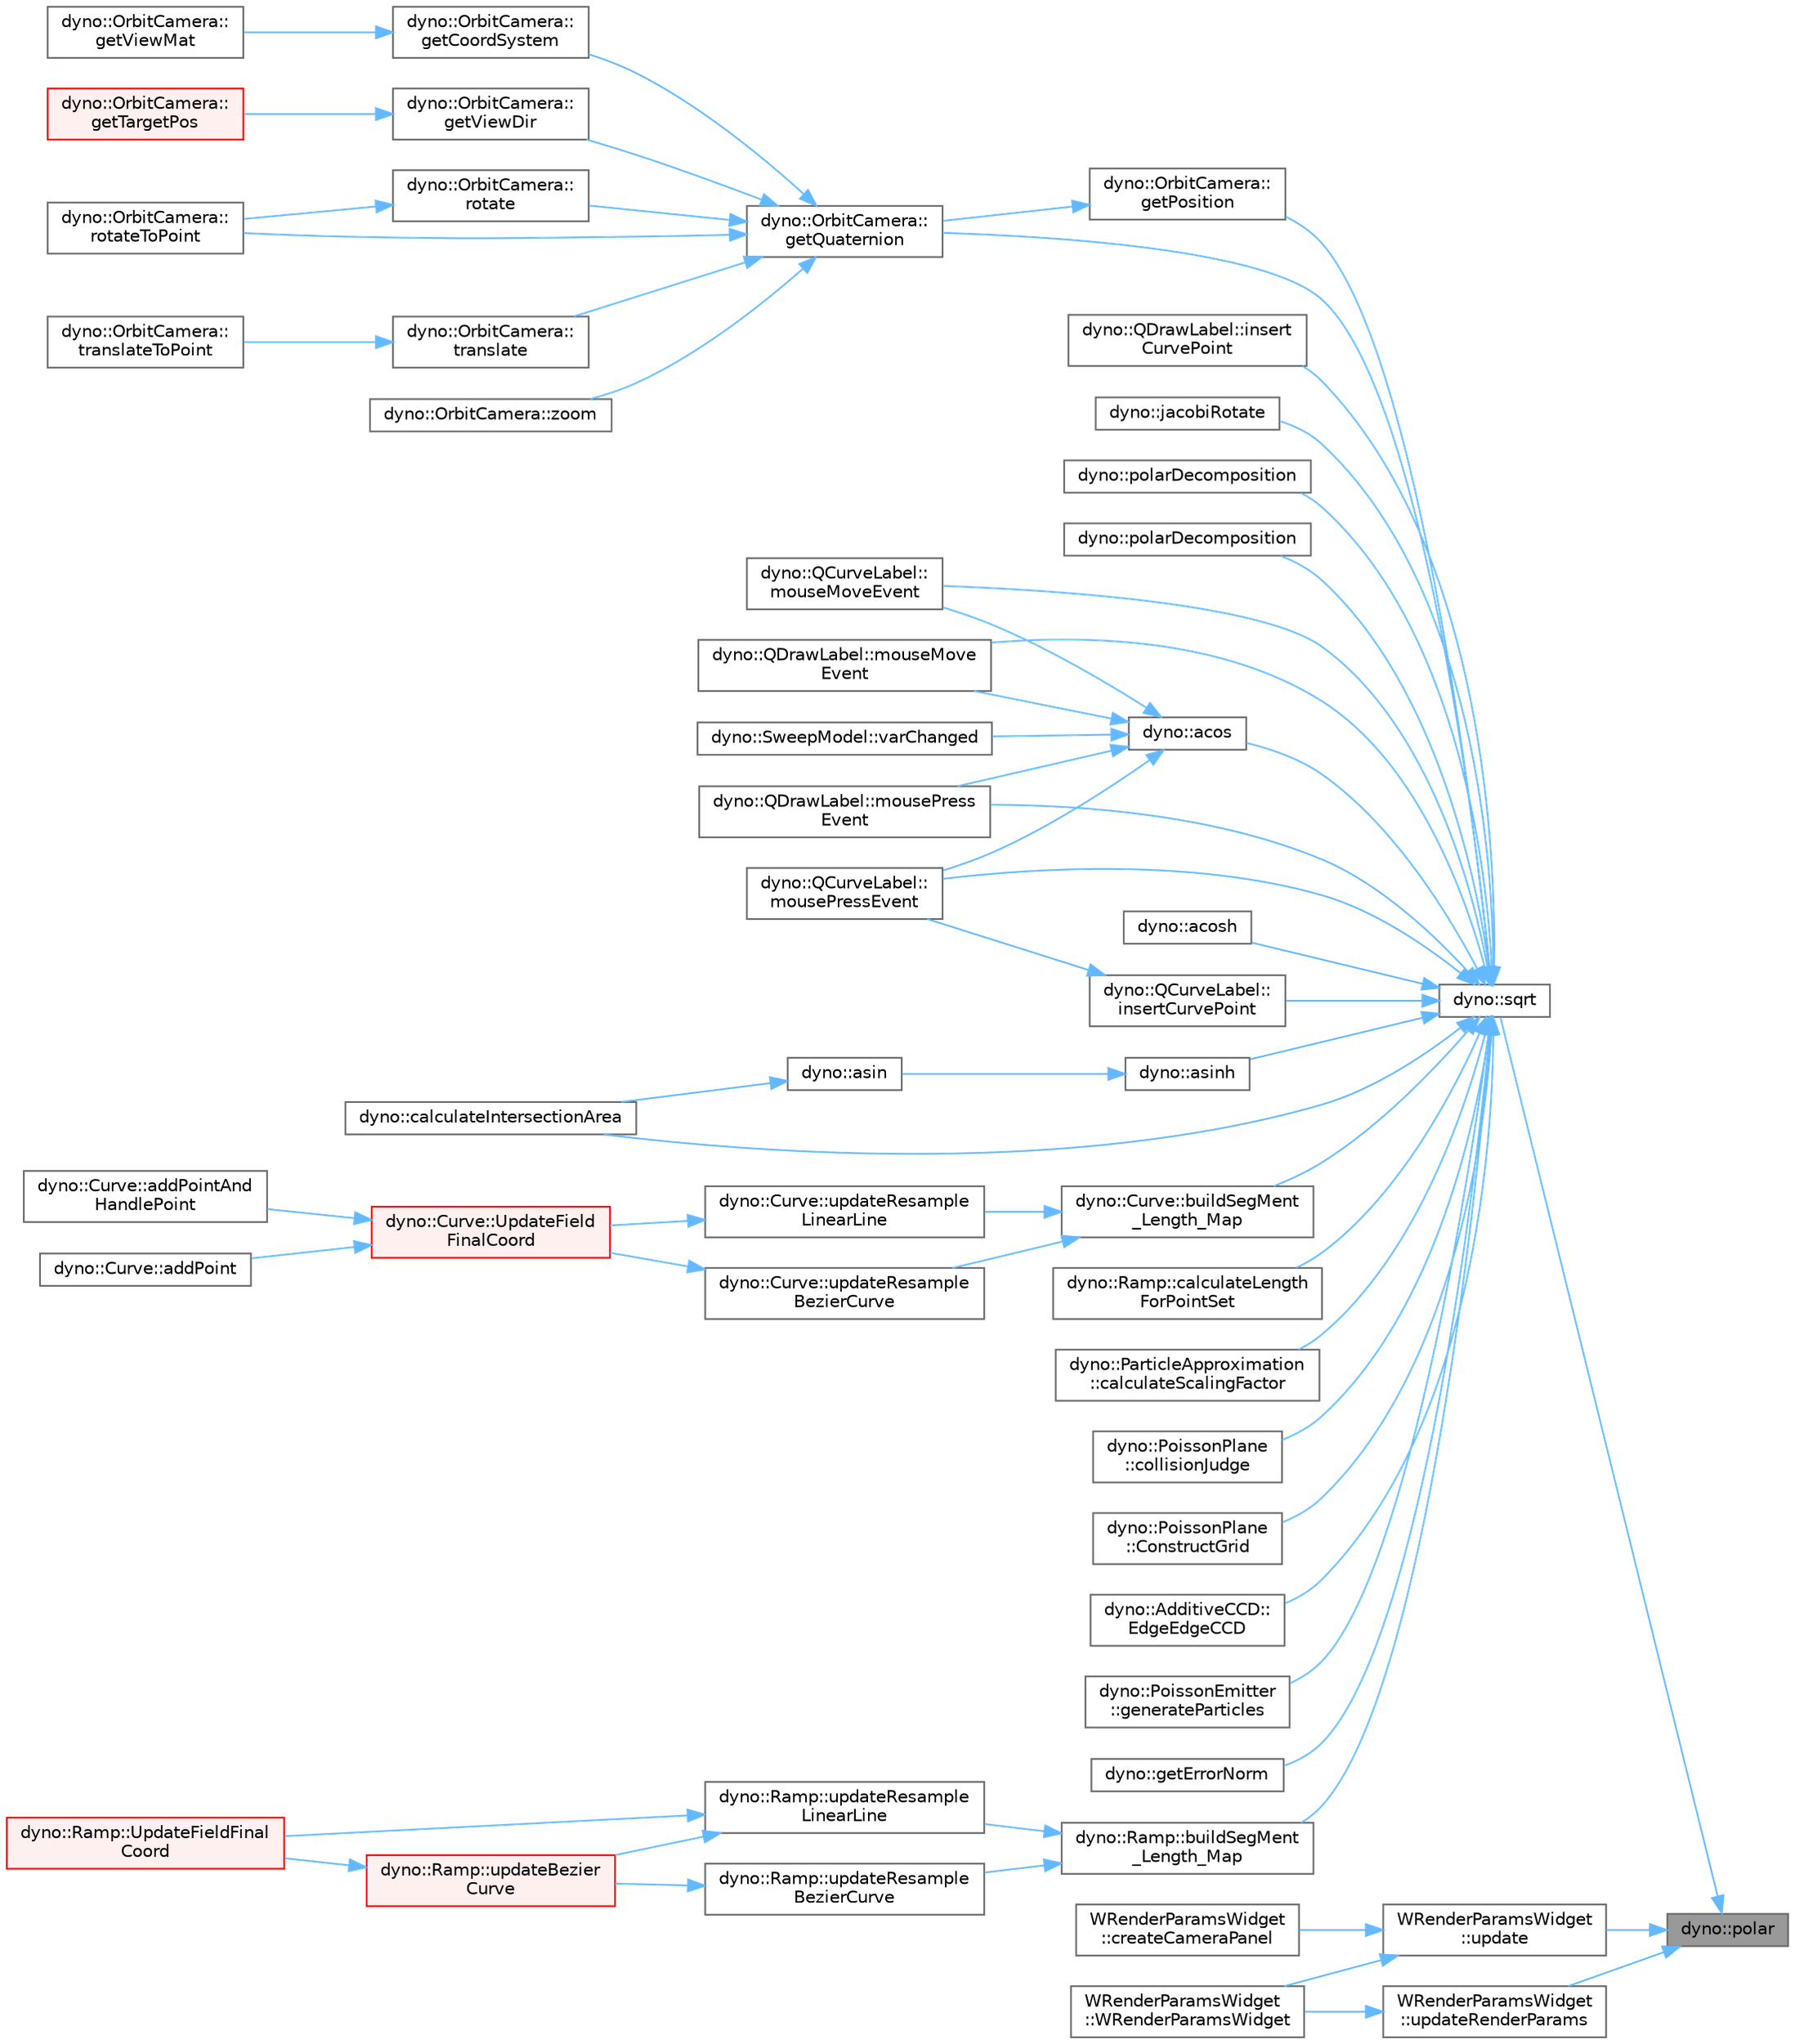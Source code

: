 digraph "dyno::polar"
{
 // LATEX_PDF_SIZE
  bgcolor="transparent";
  edge [fontname=Helvetica,fontsize=10,labelfontname=Helvetica,labelfontsize=10];
  node [fontname=Helvetica,fontsize=10,shape=box,height=0.2,width=0.4];
  rankdir="RL";
  Node1 [id="Node000001",label="dyno::polar",height=0.2,width=0.4,color="gray40", fillcolor="grey60", style="filled", fontcolor="black",tooltip=" "];
  Node1 -> Node2 [id="edge1_Node000001_Node000002",dir="back",color="steelblue1",style="solid",tooltip=" "];
  Node2 [id="Node000002",label="dyno::sqrt",height=0.2,width=0.4,color="grey40", fillcolor="white", style="filled",URL="$namespacedyno.html#ac2d9bbc99f7fd7afbe6b0889eff86281",tooltip=" "];
  Node2 -> Node3 [id="edge2_Node000002_Node000003",dir="back",color="steelblue1",style="solid",tooltip=" "];
  Node3 [id="Node000003",label="dyno::acos",height=0.2,width=0.4,color="grey40", fillcolor="white", style="filled",URL="$namespacedyno.html#a98298b4e601b96fbc2f81636d0b94096",tooltip=" "];
  Node3 -> Node4 [id="edge3_Node000003_Node000004",dir="back",color="steelblue1",style="solid",tooltip=" "];
  Node4 [id="Node000004",label="dyno::QCurveLabel::\lmouseMoveEvent",height=0.2,width=0.4,color="grey40", fillcolor="white", style="filled",URL="$classdyno_1_1_q_curve_label.html#a3dbf69c68750200a38ab87de5073a203",tooltip=" "];
  Node3 -> Node5 [id="edge4_Node000003_Node000005",dir="back",color="steelblue1",style="solid",tooltip=" "];
  Node5 [id="Node000005",label="dyno::QDrawLabel::mouseMove\lEvent",height=0.2,width=0.4,color="grey40", fillcolor="white", style="filled",URL="$classdyno_1_1_q_draw_label.html#a855e81bc7d92b66d116515b771fe0343",tooltip=" "];
  Node3 -> Node6 [id="edge5_Node000003_Node000006",dir="back",color="steelblue1",style="solid",tooltip=" "];
  Node6 [id="Node000006",label="dyno::QCurveLabel::\lmousePressEvent",height=0.2,width=0.4,color="grey40", fillcolor="white", style="filled",URL="$classdyno_1_1_q_curve_label.html#a7e37241f3d13ff30a53b3d07ceb6adb8",tooltip=" "];
  Node3 -> Node7 [id="edge6_Node000003_Node000007",dir="back",color="steelblue1",style="solid",tooltip=" "];
  Node7 [id="Node000007",label="dyno::QDrawLabel::mousePress\lEvent",height=0.2,width=0.4,color="grey40", fillcolor="white", style="filled",URL="$classdyno_1_1_q_draw_label.html#a49d7e8c557e1285d6d505518fa9be714",tooltip=" "];
  Node3 -> Node8 [id="edge7_Node000003_Node000008",dir="back",color="steelblue1",style="solid",tooltip=" "];
  Node8 [id="Node000008",label="dyno::SweepModel::varChanged",height=0.2,width=0.4,color="grey40", fillcolor="white", style="filled",URL="$classdyno_1_1_sweep_model.html#ac96f18020ac1c5870bab11cc965ea62e",tooltip=" "];
  Node2 -> Node9 [id="edge8_Node000002_Node000009",dir="back",color="steelblue1",style="solid",tooltip=" "];
  Node9 [id="Node000009",label="dyno::acosh",height=0.2,width=0.4,color="grey40", fillcolor="white", style="filled",URL="$namespacedyno.html#ab19b0b2c588fe0c937ffed38d97d613f",tooltip=" "];
  Node2 -> Node10 [id="edge9_Node000002_Node000010",dir="back",color="steelblue1",style="solid",tooltip=" "];
  Node10 [id="Node000010",label="dyno::asinh",height=0.2,width=0.4,color="grey40", fillcolor="white", style="filled",URL="$namespacedyno.html#abb5fa1dd5c7c3a0c6ff69f6c4544b2a9",tooltip=" "];
  Node10 -> Node11 [id="edge10_Node000010_Node000011",dir="back",color="steelblue1",style="solid",tooltip=" "];
  Node11 [id="Node000011",label="dyno::asin",height=0.2,width=0.4,color="grey40", fillcolor="white", style="filled",URL="$namespacedyno.html#af01ec3c9969a92be588a0d417e2e7f47",tooltip=" "];
  Node11 -> Node12 [id="edge11_Node000011_Node000012",dir="back",color="steelblue1",style="solid",tooltip=" "];
  Node12 [id="Node000012",label="dyno::calculateIntersectionArea",height=0.2,width=0.4,color="grey40", fillcolor="white", style="filled",URL="$namespacedyno.html#a94de691fb290dd4ffeeab57cc41978d4",tooltip="Calculate the intersection area between a sphere and a triangle by using the domain decompsotion algo..."];
  Node2 -> Node13 [id="edge12_Node000002_Node000013",dir="back",color="steelblue1",style="solid",tooltip=" "];
  Node13 [id="Node000013",label="dyno::Curve::buildSegMent\l_Length_Map",height=0.2,width=0.4,color="grey40", fillcolor="white", style="filled",URL="$classdyno_1_1_curve.html#a5d4f4f46ac9c6e6530117304524042eb",tooltip=" "];
  Node13 -> Node14 [id="edge13_Node000013_Node000014",dir="back",color="steelblue1",style="solid",tooltip=" "];
  Node14 [id="Node000014",label="dyno::Curve::updateResample\lBezierCurve",height=0.2,width=0.4,color="grey40", fillcolor="white", style="filled",URL="$classdyno_1_1_curve.html#a1ae9f76a2148ab26374b2e1838a33c1d",tooltip=" "];
  Node14 -> Node15 [id="edge14_Node000014_Node000015",dir="back",color="steelblue1",style="solid",tooltip=" "];
  Node15 [id="Node000015",label="dyno::Curve::UpdateField\lFinalCoord",height=0.2,width=0.4,color="red", fillcolor="#FFF0F0", style="filled",URL="$classdyno_1_1_curve.html#a7db3e6ec645d16dcf56e43cc54fbe459",tooltip=" "];
  Node15 -> Node16 [id="edge15_Node000015_Node000016",dir="back",color="steelblue1",style="solid",tooltip=" "];
  Node16 [id="Node000016",label="dyno::Curve::addPoint",height=0.2,width=0.4,color="grey40", fillcolor="white", style="filled",URL="$classdyno_1_1_curve.html#a9ee72789324f8d07f2620568574b9673",tooltip=" "];
  Node15 -> Node17 [id="edge16_Node000015_Node000017",dir="back",color="steelblue1",style="solid",tooltip=" "];
  Node17 [id="Node000017",label="dyno::Curve::addPointAnd\lHandlePoint",height=0.2,width=0.4,color="grey40", fillcolor="white", style="filled",URL="$classdyno_1_1_curve.html#a5a17fe347588795f55bc038d77b506db",tooltip=" "];
  Node13 -> Node29 [id="edge17_Node000013_Node000029",dir="back",color="steelblue1",style="solid",tooltip=" "];
  Node29 [id="Node000029",label="dyno::Curve::updateResample\lLinearLine",height=0.2,width=0.4,color="grey40", fillcolor="white", style="filled",URL="$classdyno_1_1_curve.html#ac7ff893e251801e7d088ca1db2dae675",tooltip=" "];
  Node29 -> Node15 [id="edge18_Node000029_Node000015",dir="back",color="steelblue1",style="solid",tooltip=" "];
  Node2 -> Node30 [id="edge19_Node000002_Node000030",dir="back",color="steelblue1",style="solid",tooltip=" "];
  Node30 [id="Node000030",label="dyno::Ramp::buildSegMent\l_Length_Map",height=0.2,width=0.4,color="grey40", fillcolor="white", style="filled",URL="$classdyno_1_1_ramp.html#a0c140953e46ff8e31aee3b312b2bc8cb",tooltip=" "];
  Node30 -> Node31 [id="edge20_Node000030_Node000031",dir="back",color="steelblue1",style="solid",tooltip=" "];
  Node31 [id="Node000031",label="dyno::Ramp::updateResample\lBezierCurve",height=0.2,width=0.4,color="grey40", fillcolor="white", style="filled",URL="$classdyno_1_1_ramp.html#a557759f2a89a570ba847b512a854215d",tooltip=" "];
  Node31 -> Node32 [id="edge21_Node000031_Node000032",dir="back",color="steelblue1",style="solid",tooltip=" "];
  Node32 [id="Node000032",label="dyno::Ramp::updateBezier\lCurve",height=0.2,width=0.4,color="red", fillcolor="#FFF0F0", style="filled",URL="$classdyno_1_1_ramp.html#aa5d46c37a5bca89f59d3134bb99ea694",tooltip=" "];
  Node32 -> Node38 [id="edge22_Node000032_Node000038",dir="back",color="steelblue1",style="solid",tooltip=" "];
  Node38 [id="Node000038",label="dyno::Ramp::UpdateFieldFinal\lCoord",height=0.2,width=0.4,color="red", fillcolor="#FFF0F0", style="filled",URL="$classdyno_1_1_ramp.html#a5b77c6dd3ab71d55034225a441da225d",tooltip=" "];
  Node30 -> Node47 [id="edge23_Node000030_Node000047",dir="back",color="steelblue1",style="solid",tooltip=" "];
  Node47 [id="Node000047",label="dyno::Ramp::updateResample\lLinearLine",height=0.2,width=0.4,color="grey40", fillcolor="white", style="filled",URL="$classdyno_1_1_ramp.html#aaddf949a5bd92f35b9cea87273a39995",tooltip=" "];
  Node47 -> Node32 [id="edge24_Node000047_Node000032",dir="back",color="steelblue1",style="solid",tooltip=" "];
  Node47 -> Node38 [id="edge25_Node000047_Node000038",dir="back",color="steelblue1",style="solid",tooltip=" "];
  Node2 -> Node12 [id="edge26_Node000002_Node000012",dir="back",color="steelblue1",style="solid",tooltip=" "];
  Node2 -> Node48 [id="edge27_Node000002_Node000048",dir="back",color="steelblue1",style="solid",tooltip=" "];
  Node48 [id="Node000048",label="dyno::Ramp::calculateLength\lForPointSet",height=0.2,width=0.4,color="grey40", fillcolor="white", style="filled",URL="$classdyno_1_1_ramp.html#a7aa6291022783dad0e0bf1e7f3e6fc82",tooltip=" "];
  Node2 -> Node49 [id="edge28_Node000002_Node000049",dir="back",color="steelblue1",style="solid",tooltip=" "];
  Node49 [id="Node000049",label="dyno::ParticleApproximation\l::calculateScalingFactor",height=0.2,width=0.4,color="grey40", fillcolor="white", style="filled",URL="$classdyno_1_1_particle_approximation.html#aa5fdb182861ef8267570e2475dbdac33",tooltip=" "];
  Node2 -> Node50 [id="edge29_Node000002_Node000050",dir="back",color="steelblue1",style="solid",tooltip=" "];
  Node50 [id="Node000050",label="dyno::PoissonPlane\l::collisionJudge",height=0.2,width=0.4,color="grey40", fillcolor="white", style="filled",URL="$classdyno_1_1_poisson_plane.html#a5ee1d42bfebfba0389fe28270490a668",tooltip=" "];
  Node2 -> Node51 [id="edge30_Node000002_Node000051",dir="back",color="steelblue1",style="solid",tooltip=" "];
  Node51 [id="Node000051",label="dyno::PoissonPlane\l::ConstructGrid",height=0.2,width=0.4,color="grey40", fillcolor="white", style="filled",URL="$classdyno_1_1_poisson_plane.html#a74a9c53631f2b1e1531770adcf8bf45c",tooltip=" "];
  Node2 -> Node52 [id="edge31_Node000002_Node000052",dir="back",color="steelblue1",style="solid",tooltip=" "];
  Node52 [id="Node000052",label="dyno::AdditiveCCD::\lEdgeEdgeCCD",height=0.2,width=0.4,color="grey40", fillcolor="white", style="filled",URL="$classdyno_1_1_additive_c_c_d.html#a9b3acb2efa19389f1c322e1ccfb82950",tooltip="Do a continuous collision detection between two edges."];
  Node2 -> Node53 [id="edge32_Node000002_Node000053",dir="back",color="steelblue1",style="solid",tooltip=" "];
  Node53 [id="Node000053",label="dyno::PoissonEmitter\l::generateParticles",height=0.2,width=0.4,color="grey40", fillcolor="white", style="filled",URL="$classdyno_1_1_poisson_emitter.html#a5ca92f81f9d5d8f9f043071f462631d1",tooltip=" "];
  Node2 -> Node54 [id="edge33_Node000002_Node000054",dir="back",color="steelblue1",style="solid",tooltip=" "];
  Node54 [id="Node000054",label="dyno::getErrorNorm",height=0.2,width=0.4,color="grey40", fillcolor="white", style="filled",URL="$namespacedyno.html#a98807272fa40743068abe5e30d00abe2",tooltip=" "];
  Node2 -> Node55 [id="edge34_Node000002_Node000055",dir="back",color="steelblue1",style="solid",tooltip=" "];
  Node55 [id="Node000055",label="dyno::OrbitCamera::\lgetPosition",height=0.2,width=0.4,color="grey40", fillcolor="white", style="filled",URL="$classdyno_1_1_orbit_camera.html#a4202f17c8e672fbb4a77515ddcb9e71e",tooltip=" "];
  Node55 -> Node56 [id="edge35_Node000055_Node000056",dir="back",color="steelblue1",style="solid",tooltip=" "];
  Node56 [id="Node000056",label="dyno::OrbitCamera::\lgetQuaternion",height=0.2,width=0.4,color="grey40", fillcolor="white", style="filled",URL="$classdyno_1_1_orbit_camera.html#ace447b9f2552f8e56f27f1c51a974dc7",tooltip=" "];
  Node56 -> Node57 [id="edge36_Node000056_Node000057",dir="back",color="steelblue1",style="solid",tooltip=" "];
  Node57 [id="Node000057",label="dyno::OrbitCamera::\lgetCoordSystem",height=0.2,width=0.4,color="grey40", fillcolor="white", style="filled",URL="$classdyno_1_1_orbit_camera.html#a2971cd511245add89240e58488219510",tooltip=" "];
  Node57 -> Node58 [id="edge37_Node000057_Node000058",dir="back",color="steelblue1",style="solid",tooltip=" "];
  Node58 [id="Node000058",label="dyno::OrbitCamera::\lgetViewMat",height=0.2,width=0.4,color="grey40", fillcolor="white", style="filled",URL="$classdyno_1_1_orbit_camera.html#a1838c0790e7ae416c3be39873999a372",tooltip=" "];
  Node56 -> Node59 [id="edge38_Node000056_Node000059",dir="back",color="steelblue1",style="solid",tooltip=" "];
  Node59 [id="Node000059",label="dyno::OrbitCamera::\lgetViewDir",height=0.2,width=0.4,color="grey40", fillcolor="white", style="filled",URL="$classdyno_1_1_orbit_camera.html#a146a6af4a2898d36d9e62aaddef6d36a",tooltip=" "];
  Node59 -> Node60 [id="edge39_Node000059_Node000060",dir="back",color="steelblue1",style="solid",tooltip=" "];
  Node60 [id="Node000060",label="dyno::OrbitCamera::\lgetTargetPos",height=0.2,width=0.4,color="red", fillcolor="#FFF0F0", style="filled",URL="$classdyno_1_1_orbit_camera.html#aae7005dcc684337cbaaf8bf9e2a1c42b",tooltip=" "];
  Node56 -> Node62 [id="edge40_Node000056_Node000062",dir="back",color="steelblue1",style="solid",tooltip=" "];
  Node62 [id="Node000062",label="dyno::OrbitCamera::\lrotate",height=0.2,width=0.4,color="grey40", fillcolor="white", style="filled",URL="$classdyno_1_1_orbit_camera.html#aa2571a710f5a5a7c2cdf3617ff617d82",tooltip=" "];
  Node62 -> Node63 [id="edge41_Node000062_Node000063",dir="back",color="steelblue1",style="solid",tooltip=" "];
  Node63 [id="Node000063",label="dyno::OrbitCamera::\lrotateToPoint",height=0.2,width=0.4,color="grey40", fillcolor="white", style="filled",URL="$classdyno_1_1_orbit_camera.html#a5527d639e4a08c592aace473ab14a3d0",tooltip=" "];
  Node56 -> Node63 [id="edge42_Node000056_Node000063",dir="back",color="steelblue1",style="solid",tooltip=" "];
  Node56 -> Node64 [id="edge43_Node000056_Node000064",dir="back",color="steelblue1",style="solid",tooltip=" "];
  Node64 [id="Node000064",label="dyno::OrbitCamera::\ltranslate",height=0.2,width=0.4,color="grey40", fillcolor="white", style="filled",URL="$classdyno_1_1_orbit_camera.html#a6bd5aa1544bc7fc99944f7cdaf58e95e",tooltip=" "];
  Node64 -> Node65 [id="edge44_Node000064_Node000065",dir="back",color="steelblue1",style="solid",tooltip=" "];
  Node65 [id="Node000065",label="dyno::OrbitCamera::\ltranslateToPoint",height=0.2,width=0.4,color="grey40", fillcolor="white", style="filled",URL="$classdyno_1_1_orbit_camera.html#a8b0596f893fe55e970d3655f08d91540",tooltip=" "];
  Node56 -> Node66 [id="edge45_Node000056_Node000066",dir="back",color="steelblue1",style="solid",tooltip=" "];
  Node66 [id="Node000066",label="dyno::OrbitCamera::zoom",height=0.2,width=0.4,color="grey40", fillcolor="white", style="filled",URL="$classdyno_1_1_orbit_camera.html#a80838d2b6c9117258d9fec80d8e7fb3d",tooltip=" "];
  Node2 -> Node56 [id="edge46_Node000002_Node000056",dir="back",color="steelblue1",style="solid",tooltip=" "];
  Node2 -> Node67 [id="edge47_Node000002_Node000067",dir="back",color="steelblue1",style="solid",tooltip=" "];
  Node67 [id="Node000067",label="dyno::QCurveLabel::\linsertCurvePoint",height=0.2,width=0.4,color="grey40", fillcolor="white", style="filled",URL="$classdyno_1_1_q_curve_label.html#a4809fa80e5e94ee49fc5f3af2e77ef17",tooltip=" "];
  Node67 -> Node6 [id="edge48_Node000067_Node000006",dir="back",color="steelblue1",style="solid",tooltip=" "];
  Node2 -> Node68 [id="edge49_Node000002_Node000068",dir="back",color="steelblue1",style="solid",tooltip=" "];
  Node68 [id="Node000068",label="dyno::QDrawLabel::insert\lCurvePoint",height=0.2,width=0.4,color="grey40", fillcolor="white", style="filled",URL="$classdyno_1_1_q_draw_label.html#a4f4a7e38289a66084b93d87de99df5df",tooltip=" "];
  Node2 -> Node69 [id="edge50_Node000002_Node000069",dir="back",color="steelblue1",style="solid",tooltip=" "];
  Node69 [id="Node000069",label="dyno::jacobiRotate",height=0.2,width=0.4,color="grey40", fillcolor="white", style="filled",URL="$namespacedyno.html#a7476b50ad163962c447ade1c23c74369",tooltip=" "];
  Node2 -> Node4 [id="edge51_Node000002_Node000004",dir="back",color="steelblue1",style="solid",tooltip=" "];
  Node2 -> Node5 [id="edge52_Node000002_Node000005",dir="back",color="steelblue1",style="solid",tooltip=" "];
  Node2 -> Node6 [id="edge53_Node000002_Node000006",dir="back",color="steelblue1",style="solid",tooltip=" "];
  Node2 -> Node7 [id="edge54_Node000002_Node000007",dir="back",color="steelblue1",style="solid",tooltip=" "];
  Node2 -> Node70 [id="edge55_Node000002_Node000070",dir="back",color="steelblue1",style="solid",tooltip=" "];
  Node70 [id="Node000070",label="dyno::polarDecomposition",height=0.2,width=0.4,color="grey40", fillcolor="white", style="filled",URL="$namespacedyno.html#ae06a5aefc01ba132c97536498189a7ca",tooltip=" "];
  Node2 -> Node71 [id="edge56_Node000002_Node000071",dir="back",color="steelblue1",style="solid",tooltip=" "];
  Node71 [id="Node000071",label="dyno::polarDecomposition",height=0.2,width=0.4,color="grey40", fillcolor="white", style="filled",URL="$namespacedyno.html#a5d9a68e6f909678bfe697646a941e6a8",tooltip=" "];
  Node1 -> Node72 [id="edge57_Node000001_Node000072",dir="back",color="steelblue1",style="solid",tooltip=" "];
  Node72 [id="Node000072",label="WRenderParamsWidget\l::update",height=0.2,width=0.4,color="grey40", fillcolor="white", style="filled",URL="$class_w_render_params_widget.html#a015ad92e4ba77084bb19de346e7c25dd",tooltip=" "];
  Node72 -> Node73 [id="edge58_Node000072_Node000073",dir="back",color="steelblue1",style="solid",tooltip=" "];
  Node73 [id="Node000073",label="WRenderParamsWidget\l::createCameraPanel",height=0.2,width=0.4,color="grey40", fillcolor="white", style="filled",URL="$class_w_render_params_widget.html#a123327683479bad1f09730e43646f62e",tooltip=" "];
  Node72 -> Node74 [id="edge59_Node000072_Node000074",dir="back",color="steelblue1",style="solid",tooltip=" "];
  Node74 [id="Node000074",label="WRenderParamsWidget\l::WRenderParamsWidget",height=0.2,width=0.4,color="grey40", fillcolor="white", style="filled",URL="$class_w_render_params_widget.html#a427b6cfa209aca25cc1350025f51606f",tooltip=" "];
  Node1 -> Node75 [id="edge60_Node000001_Node000075",dir="back",color="steelblue1",style="solid",tooltip=" "];
  Node75 [id="Node000075",label="WRenderParamsWidget\l::updateRenderParams",height=0.2,width=0.4,color="grey40", fillcolor="white", style="filled",URL="$class_w_render_params_widget.html#a3559466567d97a1177bf19ce67692e45",tooltip=" "];
  Node75 -> Node74 [id="edge61_Node000075_Node000074",dir="back",color="steelblue1",style="solid",tooltip=" "];
}
